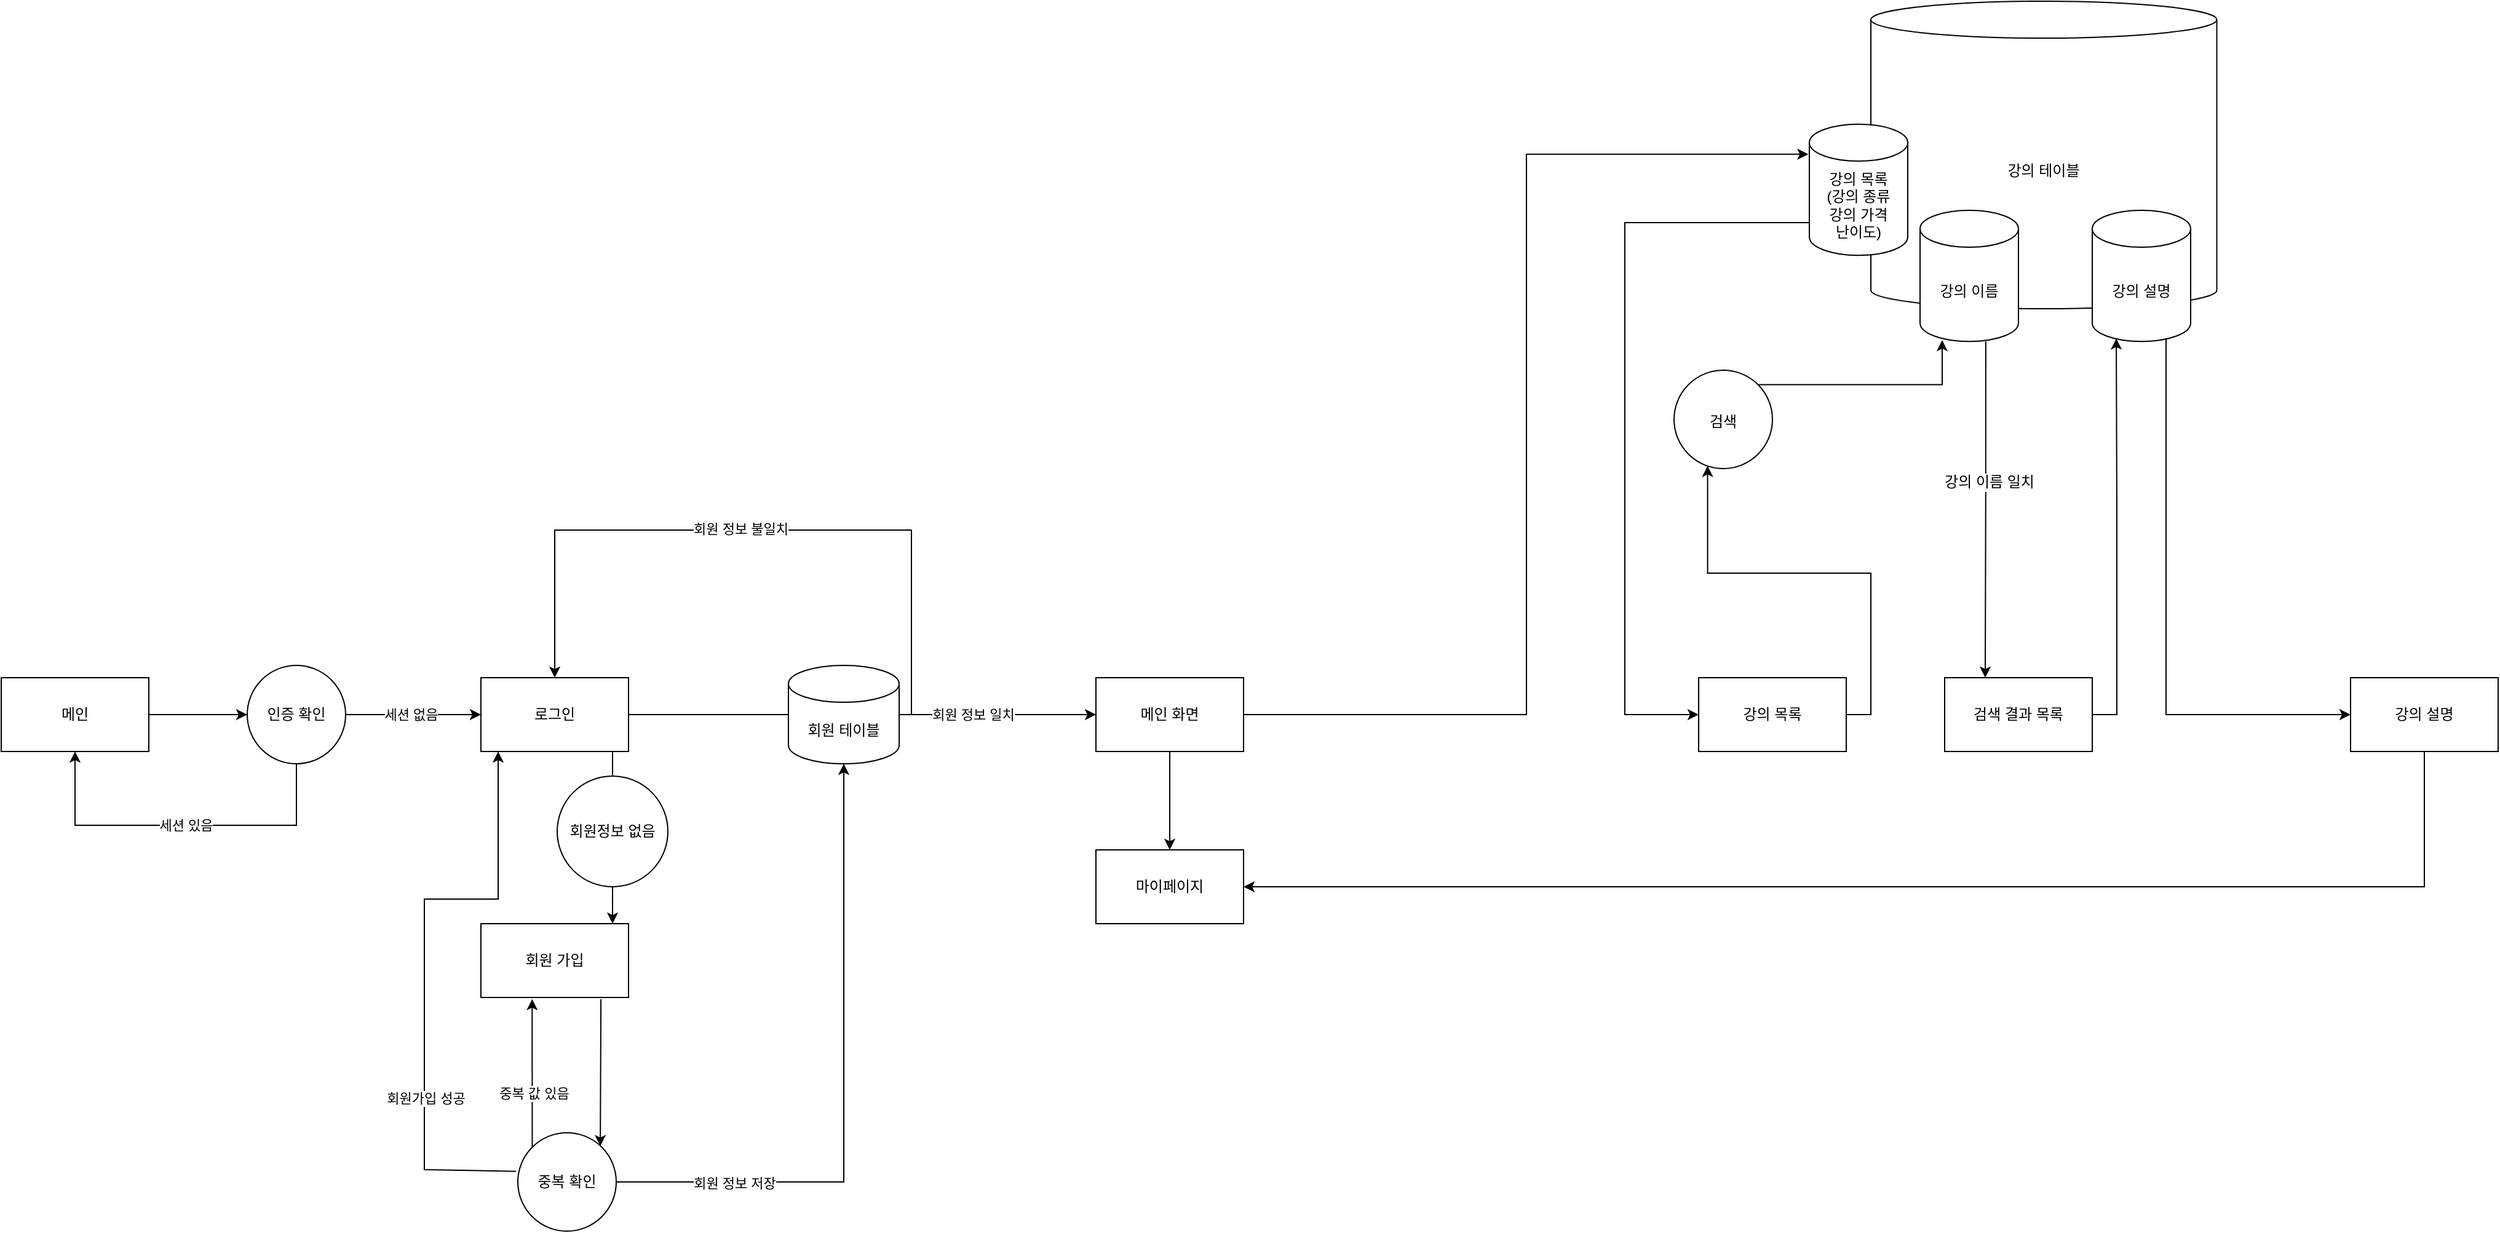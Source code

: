 <mxfile version="20.7.4" type="github">
  <diagram id="MY1LiLIPlrJ54WWhlX35" name="페이지-1">
    <mxGraphModel dx="2607" dy="2616" grid="1" gridSize="10" guides="1" tooltips="1" connect="1" arrows="1" fold="1" page="1" pageScale="1" pageWidth="827" pageHeight="1169" math="0" shadow="0">
      <root>
        <mxCell id="0" />
        <mxCell id="1" parent="0" />
        <mxCell id="s9HX1IU633ItVYGYn2t1-1" value="메인" style="rounded=0;whiteSpace=wrap;html=1;" parent="1" vertex="1">
          <mxGeometry x="40" y="40" width="120" height="60" as="geometry" />
        </mxCell>
        <mxCell id="Uj1SNhuvzONEDBK5m77G-2" value="로그인" style="rounded=0;whiteSpace=wrap;html=1;" vertex="1" parent="1">
          <mxGeometry x="430" y="40" width="120" height="60" as="geometry" />
        </mxCell>
        <mxCell id="Uj1SNhuvzONEDBK5m77G-3" value="회원 가입" style="rounded=0;whiteSpace=wrap;html=1;" vertex="1" parent="1">
          <mxGeometry x="430" y="240" width="120" height="60" as="geometry" />
        </mxCell>
        <mxCell id="Uj1SNhuvzONEDBK5m77G-4" value="인증 확인" style="ellipse;whiteSpace=wrap;html=1;aspect=fixed;" vertex="1" parent="1">
          <mxGeometry x="240" y="30" width="80" height="80" as="geometry" />
        </mxCell>
        <mxCell id="Uj1SNhuvzONEDBK5m77G-6" value="" style="endArrow=classic;html=1;rounded=0;exitX=1;exitY=0.5;exitDx=0;exitDy=0;entryX=0;entryY=0.5;entryDx=0;entryDy=0;" edge="1" parent="1" source="s9HX1IU633ItVYGYn2t1-1" target="Uj1SNhuvzONEDBK5m77G-4">
          <mxGeometry width="50" height="50" relative="1" as="geometry">
            <mxPoint x="70" y="200" as="sourcePoint" />
            <mxPoint x="120" y="150" as="targetPoint" />
          </mxGeometry>
        </mxCell>
        <mxCell id="Uj1SNhuvzONEDBK5m77G-7" value="" style="endArrow=classic;html=1;rounded=0;exitX=0.5;exitY=1;exitDx=0;exitDy=0;entryX=0.5;entryY=1;entryDx=0;entryDy=0;" edge="1" parent="1" source="Uj1SNhuvzONEDBK5m77G-4" target="s9HX1IU633ItVYGYn2t1-1">
          <mxGeometry width="50" height="50" relative="1" as="geometry">
            <mxPoint x="320" y="230" as="sourcePoint" />
            <mxPoint x="50" y="160" as="targetPoint" />
            <Array as="points">
              <mxPoint x="280" y="160" />
              <mxPoint x="100" y="160" />
            </Array>
          </mxGeometry>
        </mxCell>
        <mxCell id="Uj1SNhuvzONEDBK5m77G-10" value="세션 있음" style="edgeLabel;html=1;align=center;verticalAlign=middle;resizable=0;points=[];" vertex="1" connectable="0" parent="Uj1SNhuvzONEDBK5m77G-7">
          <mxGeometry x="-0.103" relative="1" as="geometry">
            <mxPoint x="-10" as="offset" />
          </mxGeometry>
        </mxCell>
        <mxCell id="Uj1SNhuvzONEDBK5m77G-11" value="" style="endArrow=classic;html=1;rounded=0;exitX=1;exitY=0.5;exitDx=0;exitDy=0;entryX=0;entryY=0.5;entryDx=0;entryDy=0;" edge="1" parent="1" source="Uj1SNhuvzONEDBK5m77G-4" target="Uj1SNhuvzONEDBK5m77G-2">
          <mxGeometry width="50" height="50" relative="1" as="geometry">
            <mxPoint x="320" y="230" as="sourcePoint" />
            <mxPoint x="370" y="180" as="targetPoint" />
          </mxGeometry>
        </mxCell>
        <mxCell id="Uj1SNhuvzONEDBK5m77G-12" value="세션 없음" style="edgeLabel;html=1;align=center;verticalAlign=middle;resizable=0;points=[];" vertex="1" connectable="0" parent="Uj1SNhuvzONEDBK5m77G-11">
          <mxGeometry x="-0.223" relative="1" as="geometry">
            <mxPoint x="10" as="offset" />
          </mxGeometry>
        </mxCell>
        <mxCell id="Uj1SNhuvzONEDBK5m77G-13" value="" style="endArrow=classic;html=1;rounded=0;exitX=0.5;exitY=1;exitDx=0;exitDy=0;entryX=0.5;entryY=0;entryDx=0;entryDy=0;" edge="1" parent="1">
          <mxGeometry width="50" height="50" relative="1" as="geometry">
            <mxPoint x="537.0" y="100" as="sourcePoint" />
            <mxPoint x="537.0" y="240" as="targetPoint" />
          </mxGeometry>
        </mxCell>
        <mxCell id="Uj1SNhuvzONEDBK5m77G-15" value="" style="endArrow=classic;html=1;rounded=0;entryX=0.25;entryY=1;entryDx=0;entryDy=0;exitX=-0.018;exitY=0.392;exitDx=0;exitDy=0;exitPerimeter=0;" edge="1" parent="1" source="Uj1SNhuvzONEDBK5m77G-21">
          <mxGeometry width="50" height="50" relative="1" as="geometry">
            <mxPoint x="440" y="460" as="sourcePoint" />
            <mxPoint x="444" y="100" as="targetPoint" />
            <Array as="points">
              <mxPoint x="384" y="440" />
              <mxPoint x="384" y="220" />
              <mxPoint x="444" y="220" />
            </Array>
          </mxGeometry>
        </mxCell>
        <mxCell id="Uj1SNhuvzONEDBK5m77G-16" value="회원가입 성공" style="edgeLabel;html=1;align=center;verticalAlign=middle;resizable=0;points=[];" vertex="1" connectable="0" parent="Uj1SNhuvzONEDBK5m77G-15">
          <mxGeometry x="0.133" y="-1" relative="1" as="geometry">
            <mxPoint y="136" as="offset" />
          </mxGeometry>
        </mxCell>
        <mxCell id="Uj1SNhuvzONEDBK5m77G-65" value="" style="edgeStyle=orthogonalEdgeStyle;rounded=0;orthogonalLoop=1;jettySize=auto;html=1;" edge="1" parent="1" source="Uj1SNhuvzONEDBK5m77G-18" target="Uj1SNhuvzONEDBK5m77G-64">
          <mxGeometry relative="1" as="geometry" />
        </mxCell>
        <mxCell id="Uj1SNhuvzONEDBK5m77G-69" style="edgeStyle=orthogonalEdgeStyle;rounded=0;orthogonalLoop=1;jettySize=auto;html=1;exitX=1;exitY=0.5;exitDx=0;exitDy=0;entryX=-0.01;entryY=0.229;entryDx=0;entryDy=0;entryPerimeter=0;" edge="1" parent="1" source="Uj1SNhuvzONEDBK5m77G-18" target="Uj1SNhuvzONEDBK5m77G-78">
          <mxGeometry relative="1" as="geometry" />
        </mxCell>
        <mxCell id="Uj1SNhuvzONEDBK5m77G-18" value="메인 화면" style="rounded=0;whiteSpace=wrap;html=1;" vertex="1" parent="1">
          <mxGeometry x="930" y="40" width="120" height="60" as="geometry" />
        </mxCell>
        <mxCell id="Uj1SNhuvzONEDBK5m77G-21" value="중복 확인" style="ellipse;whiteSpace=wrap;html=1;aspect=fixed;" vertex="1" parent="1">
          <mxGeometry x="460" y="410" width="80" height="80" as="geometry" />
        </mxCell>
        <mxCell id="Uj1SNhuvzONEDBK5m77G-22" value="" style="endArrow=classic;html=1;rounded=0;exitX=0.813;exitY=1.022;exitDx=0;exitDy=0;exitPerimeter=0;entryX=0.838;entryY=0.136;entryDx=0;entryDy=0;entryPerimeter=0;" edge="1" parent="1" source="Uj1SNhuvzONEDBK5m77G-3" target="Uj1SNhuvzONEDBK5m77G-21">
          <mxGeometry width="50" height="50" relative="1" as="geometry">
            <mxPoint x="490" y="280" as="sourcePoint" />
            <mxPoint x="540" y="230" as="targetPoint" />
          </mxGeometry>
        </mxCell>
        <mxCell id="Uj1SNhuvzONEDBK5m77G-24" value="" style="endArrow=classic;html=1;rounded=0;exitX=0;exitY=0;exitDx=0;exitDy=0;entryX=0.347;entryY=1.022;entryDx=0;entryDy=0;entryPerimeter=0;" edge="1" parent="1" source="Uj1SNhuvzONEDBK5m77G-21" target="Uj1SNhuvzONEDBK5m77G-3">
          <mxGeometry width="50" height="50" relative="1" as="geometry">
            <mxPoint x="490" y="280" as="sourcePoint" />
            <mxPoint x="540" y="230" as="targetPoint" />
          </mxGeometry>
        </mxCell>
        <mxCell id="Uj1SNhuvzONEDBK5m77G-25" value="중복 값 있음" style="edgeLabel;html=1;align=center;verticalAlign=middle;resizable=0;points=[];" vertex="1" connectable="0" parent="Uj1SNhuvzONEDBK5m77G-24">
          <mxGeometry x="-0.272" y="-1" relative="1" as="geometry">
            <mxPoint as="offset" />
          </mxGeometry>
        </mxCell>
        <mxCell id="Uj1SNhuvzONEDBK5m77G-29" value="" style="endArrow=classic;html=1;rounded=0;exitX=1;exitY=0.5;exitDx=0;exitDy=0;entryX=0;entryY=0.5;entryDx=0;entryDy=0;" edge="1" parent="1" source="Uj1SNhuvzONEDBK5m77G-2" target="Uj1SNhuvzONEDBK5m77G-18">
          <mxGeometry width="50" height="50" relative="1" as="geometry">
            <mxPoint x="490" y="280" as="sourcePoint" />
            <mxPoint x="540" y="230" as="targetPoint" />
          </mxGeometry>
        </mxCell>
        <mxCell id="Uj1SNhuvzONEDBK5m77G-31" value="회원 테이블" style="shape=cylinder3;whiteSpace=wrap;html=1;boundedLbl=1;backgroundOutline=1;size=15;" vertex="1" parent="1">
          <mxGeometry x="680" y="30" width="90" height="80" as="geometry" />
        </mxCell>
        <mxCell id="Uj1SNhuvzONEDBK5m77G-32" value="" style="endArrow=classic;html=1;rounded=0;entryX=0.5;entryY=1;entryDx=0;entryDy=0;entryPerimeter=0;exitX=1;exitY=0.5;exitDx=0;exitDy=0;" edge="1" parent="1" source="Uj1SNhuvzONEDBK5m77G-21" target="Uj1SNhuvzONEDBK5m77G-31">
          <mxGeometry width="50" height="50" relative="1" as="geometry">
            <mxPoint x="630" y="320" as="sourcePoint" />
            <mxPoint x="540" y="230" as="targetPoint" />
            <Array as="points">
              <mxPoint x="725" y="450" />
            </Array>
          </mxGeometry>
        </mxCell>
        <mxCell id="Uj1SNhuvzONEDBK5m77G-33" value="회원 정보 저장" style="edgeLabel;html=1;align=center;verticalAlign=middle;resizable=0;points=[];" vertex="1" connectable="0" parent="Uj1SNhuvzONEDBK5m77G-32">
          <mxGeometry x="-0.623" y="-3" relative="1" as="geometry">
            <mxPoint x="-3" y="-2" as="offset" />
          </mxGeometry>
        </mxCell>
        <mxCell id="Uj1SNhuvzONEDBK5m77G-83" style="edgeStyle=orthogonalEdgeStyle;rounded=0;orthogonalLoop=1;jettySize=auto;html=1;exitX=1;exitY=0.5;exitDx=0;exitDy=0;entryX=0.341;entryY=0.972;entryDx=0;entryDy=0;entryPerimeter=0;fontSize=16;" edge="1" parent="1" source="Uj1SNhuvzONEDBK5m77G-34" target="Uj1SNhuvzONEDBK5m77G-82">
          <mxGeometry relative="1" as="geometry" />
        </mxCell>
        <mxCell id="Uj1SNhuvzONEDBK5m77G-34" value="강의 목록" style="whiteSpace=wrap;html=1;rounded=0;" vertex="1" parent="1">
          <mxGeometry x="1420" y="40" width="120" height="60" as="geometry" />
        </mxCell>
        <mxCell id="Uj1SNhuvzONEDBK5m77G-72" style="edgeStyle=orthogonalEdgeStyle;rounded=0;orthogonalLoop=1;jettySize=auto;html=1;exitX=1;exitY=0.5;exitDx=0;exitDy=0;entryX=0.244;entryY=0.977;entryDx=0;entryDy=0;entryPerimeter=0;" edge="1" parent="1" source="Uj1SNhuvzONEDBK5m77G-39" target="Uj1SNhuvzONEDBK5m77G-77">
          <mxGeometry relative="1" as="geometry" />
        </mxCell>
        <mxCell id="Uj1SNhuvzONEDBK5m77G-39" value="검색 결과 목록" style="whiteSpace=wrap;html=1;rounded=0;" vertex="1" parent="1">
          <mxGeometry x="1620" y="40" width="120" height="60" as="geometry" />
        </mxCell>
        <mxCell id="Uj1SNhuvzONEDBK5m77G-71" style="edgeStyle=orthogonalEdgeStyle;rounded=0;orthogonalLoop=1;jettySize=auto;html=1;exitX=0.02;exitY=0.763;exitDx=0;exitDy=0;exitPerimeter=0;entryX=0;entryY=0.5;entryDx=0;entryDy=0;" edge="1" parent="1" source="Uj1SNhuvzONEDBK5m77G-78" target="Uj1SNhuvzONEDBK5m77G-34">
          <mxGeometry relative="1" as="geometry">
            <Array as="points">
              <mxPoint x="1512" y="-330" />
              <mxPoint x="1360" y="-330" />
              <mxPoint x="1360" y="70" />
            </Array>
          </mxGeometry>
        </mxCell>
        <mxCell id="Uj1SNhuvzONEDBK5m77G-73" style="edgeStyle=orthogonalEdgeStyle;rounded=0;orthogonalLoop=1;jettySize=auto;html=1;exitX=0.766;exitY=0.972;exitDx=0;exitDy=0;exitPerimeter=0;entryX=0;entryY=0.5;entryDx=0;entryDy=0;" edge="1" parent="1" source="Uj1SNhuvzONEDBK5m77G-77" target="Uj1SNhuvzONEDBK5m77G-44">
          <mxGeometry relative="1" as="geometry">
            <Array as="points">
              <mxPoint x="1800" y="-236" />
              <mxPoint x="1800" y="70" />
            </Array>
          </mxGeometry>
        </mxCell>
        <mxCell id="Uj1SNhuvzONEDBK5m77G-75" style="edgeStyle=orthogonalEdgeStyle;rounded=0;orthogonalLoop=1;jettySize=auto;html=1;exitX=0.668;exitY=0.999;exitDx=0;exitDy=0;exitPerimeter=0;" edge="1" parent="1" source="Uj1SNhuvzONEDBK5m77G-76">
          <mxGeometry relative="1" as="geometry">
            <mxPoint x="1653" y="40" as="targetPoint" />
            <Array as="points">
              <mxPoint x="1653" y="-110" />
              <mxPoint x="1653" y="40" />
            </Array>
          </mxGeometry>
        </mxCell>
        <mxCell id="Uj1SNhuvzONEDBK5m77G-87" value="강의 이름 일치" style="edgeLabel;html=1;align=center;verticalAlign=middle;resizable=0;points=[];fontSize=12;" vertex="1" connectable="0" parent="Uj1SNhuvzONEDBK5m77G-75">
          <mxGeometry x="-0.163" y="2" relative="1" as="geometry">
            <mxPoint as="offset" />
          </mxGeometry>
        </mxCell>
        <mxCell id="Uj1SNhuvzONEDBK5m77G-41" value="강의 테이블" style="shape=cylinder3;whiteSpace=wrap;html=1;boundedLbl=1;backgroundOutline=1;size=15;" vertex="1" parent="1">
          <mxGeometry x="1560" y="-510" width="281.25" height="250" as="geometry" />
        </mxCell>
        <mxCell id="Uj1SNhuvzONEDBK5m77G-44" value="강의 설명" style="whiteSpace=wrap;html=1;rounded=0;" vertex="1" parent="1">
          <mxGeometry x="1950" y="40" width="120" height="60" as="geometry" />
        </mxCell>
        <mxCell id="Uj1SNhuvzONEDBK5m77G-48" value="" style="endArrow=classic;html=1;rounded=0;entryX=0.5;entryY=0;entryDx=0;entryDy=0;" edge="1" parent="1" target="Uj1SNhuvzONEDBK5m77G-2">
          <mxGeometry width="50" height="50" relative="1" as="geometry">
            <mxPoint x="780" y="70" as="sourcePoint" />
            <mxPoint x="480" y="-80" as="targetPoint" />
            <Array as="points">
              <mxPoint x="780" y="-80" />
              <mxPoint x="490" y="-80" />
            </Array>
          </mxGeometry>
        </mxCell>
        <mxCell id="Uj1SNhuvzONEDBK5m77G-51" value="회원 정보 불일치" style="edgeLabel;html=1;align=center;verticalAlign=middle;resizable=0;points=[];" vertex="1" connectable="0" parent="Uj1SNhuvzONEDBK5m77G-48">
          <mxGeometry x="0.152" y="-1" relative="1" as="geometry">
            <mxPoint x="33" as="offset" />
          </mxGeometry>
        </mxCell>
        <mxCell id="Uj1SNhuvzONEDBK5m77G-49" value="회원 정보 일치" style="edgeLabel;html=1;align=center;verticalAlign=middle;resizable=0;points=[];" vertex="1" connectable="0" parent="1">
          <mxGeometry x="830.002" y="70.0" as="geometry" />
        </mxCell>
        <mxCell id="Uj1SNhuvzONEDBK5m77G-58" value="회원정보 없음" style="ellipse;whiteSpace=wrap;html=1;aspect=fixed;" vertex="1" parent="1">
          <mxGeometry x="492" y="120" width="90" height="90" as="geometry" />
        </mxCell>
        <mxCell id="Uj1SNhuvzONEDBK5m77G-64" value="마이페이지" style="rounded=0;whiteSpace=wrap;html=1;" vertex="1" parent="1">
          <mxGeometry x="930" y="180" width="120" height="60" as="geometry" />
        </mxCell>
        <mxCell id="Uj1SNhuvzONEDBK5m77G-68" value="" style="endArrow=classic;html=1;rounded=0;exitX=0.5;exitY=1;exitDx=0;exitDy=0;entryX=1;entryY=0.5;entryDx=0;entryDy=0;" edge="1" parent="1" source="Uj1SNhuvzONEDBK5m77G-44" target="Uj1SNhuvzONEDBK5m77G-64">
          <mxGeometry width="50" height="50" relative="1" as="geometry">
            <mxPoint x="1240" y="-70" as="sourcePoint" />
            <mxPoint x="1290" y="-120" as="targetPoint" />
            <Array as="points">
              <mxPoint x="2010" y="210" />
            </Array>
          </mxGeometry>
        </mxCell>
        <mxCell id="Uj1SNhuvzONEDBK5m77G-76" value="강의 이름" style="shape=cylinder3;whiteSpace=wrap;html=1;boundedLbl=1;backgroundOutline=1;size=15;" vertex="1" parent="1">
          <mxGeometry x="1600" y="-340" width="80" height="106.67" as="geometry" />
        </mxCell>
        <mxCell id="Uj1SNhuvzONEDBK5m77G-77" value="강의 설명" style="shape=cylinder3;whiteSpace=wrap;html=1;boundedLbl=1;backgroundOutline=1;size=15;" vertex="1" parent="1">
          <mxGeometry x="1740" y="-340" width="80" height="106.67" as="geometry" />
        </mxCell>
        <mxCell id="Uj1SNhuvzONEDBK5m77G-78" value="강의 목록&lt;br&gt;(강의 종류&lt;br&gt;강의 가격&lt;br&gt;난이도)" style="shape=cylinder3;whiteSpace=wrap;html=1;boundedLbl=1;backgroundOutline=1;size=15;" vertex="1" parent="1">
          <mxGeometry x="1510" y="-410" width="80" height="106.67" as="geometry" />
        </mxCell>
        <mxCell id="Uj1SNhuvzONEDBK5m77G-85" style="edgeStyle=orthogonalEdgeStyle;rounded=0;orthogonalLoop=1;jettySize=auto;html=1;exitX=1;exitY=0;exitDx=0;exitDy=0;entryX=0.225;entryY=0.989;entryDx=0;entryDy=0;entryPerimeter=0;fontSize=16;" edge="1" parent="1" source="Uj1SNhuvzONEDBK5m77G-82" target="Uj1SNhuvzONEDBK5m77G-76">
          <mxGeometry relative="1" as="geometry" />
        </mxCell>
        <mxCell id="Uj1SNhuvzONEDBK5m77G-82" value="&lt;span style=&quot;font-size: 12px;&quot;&gt;검색&lt;/span&gt;" style="ellipse;whiteSpace=wrap;html=1;aspect=fixed;fontSize=16;" vertex="1" parent="1">
          <mxGeometry x="1400" y="-210" width="80" height="80" as="geometry" />
        </mxCell>
      </root>
    </mxGraphModel>
  </diagram>
</mxfile>
